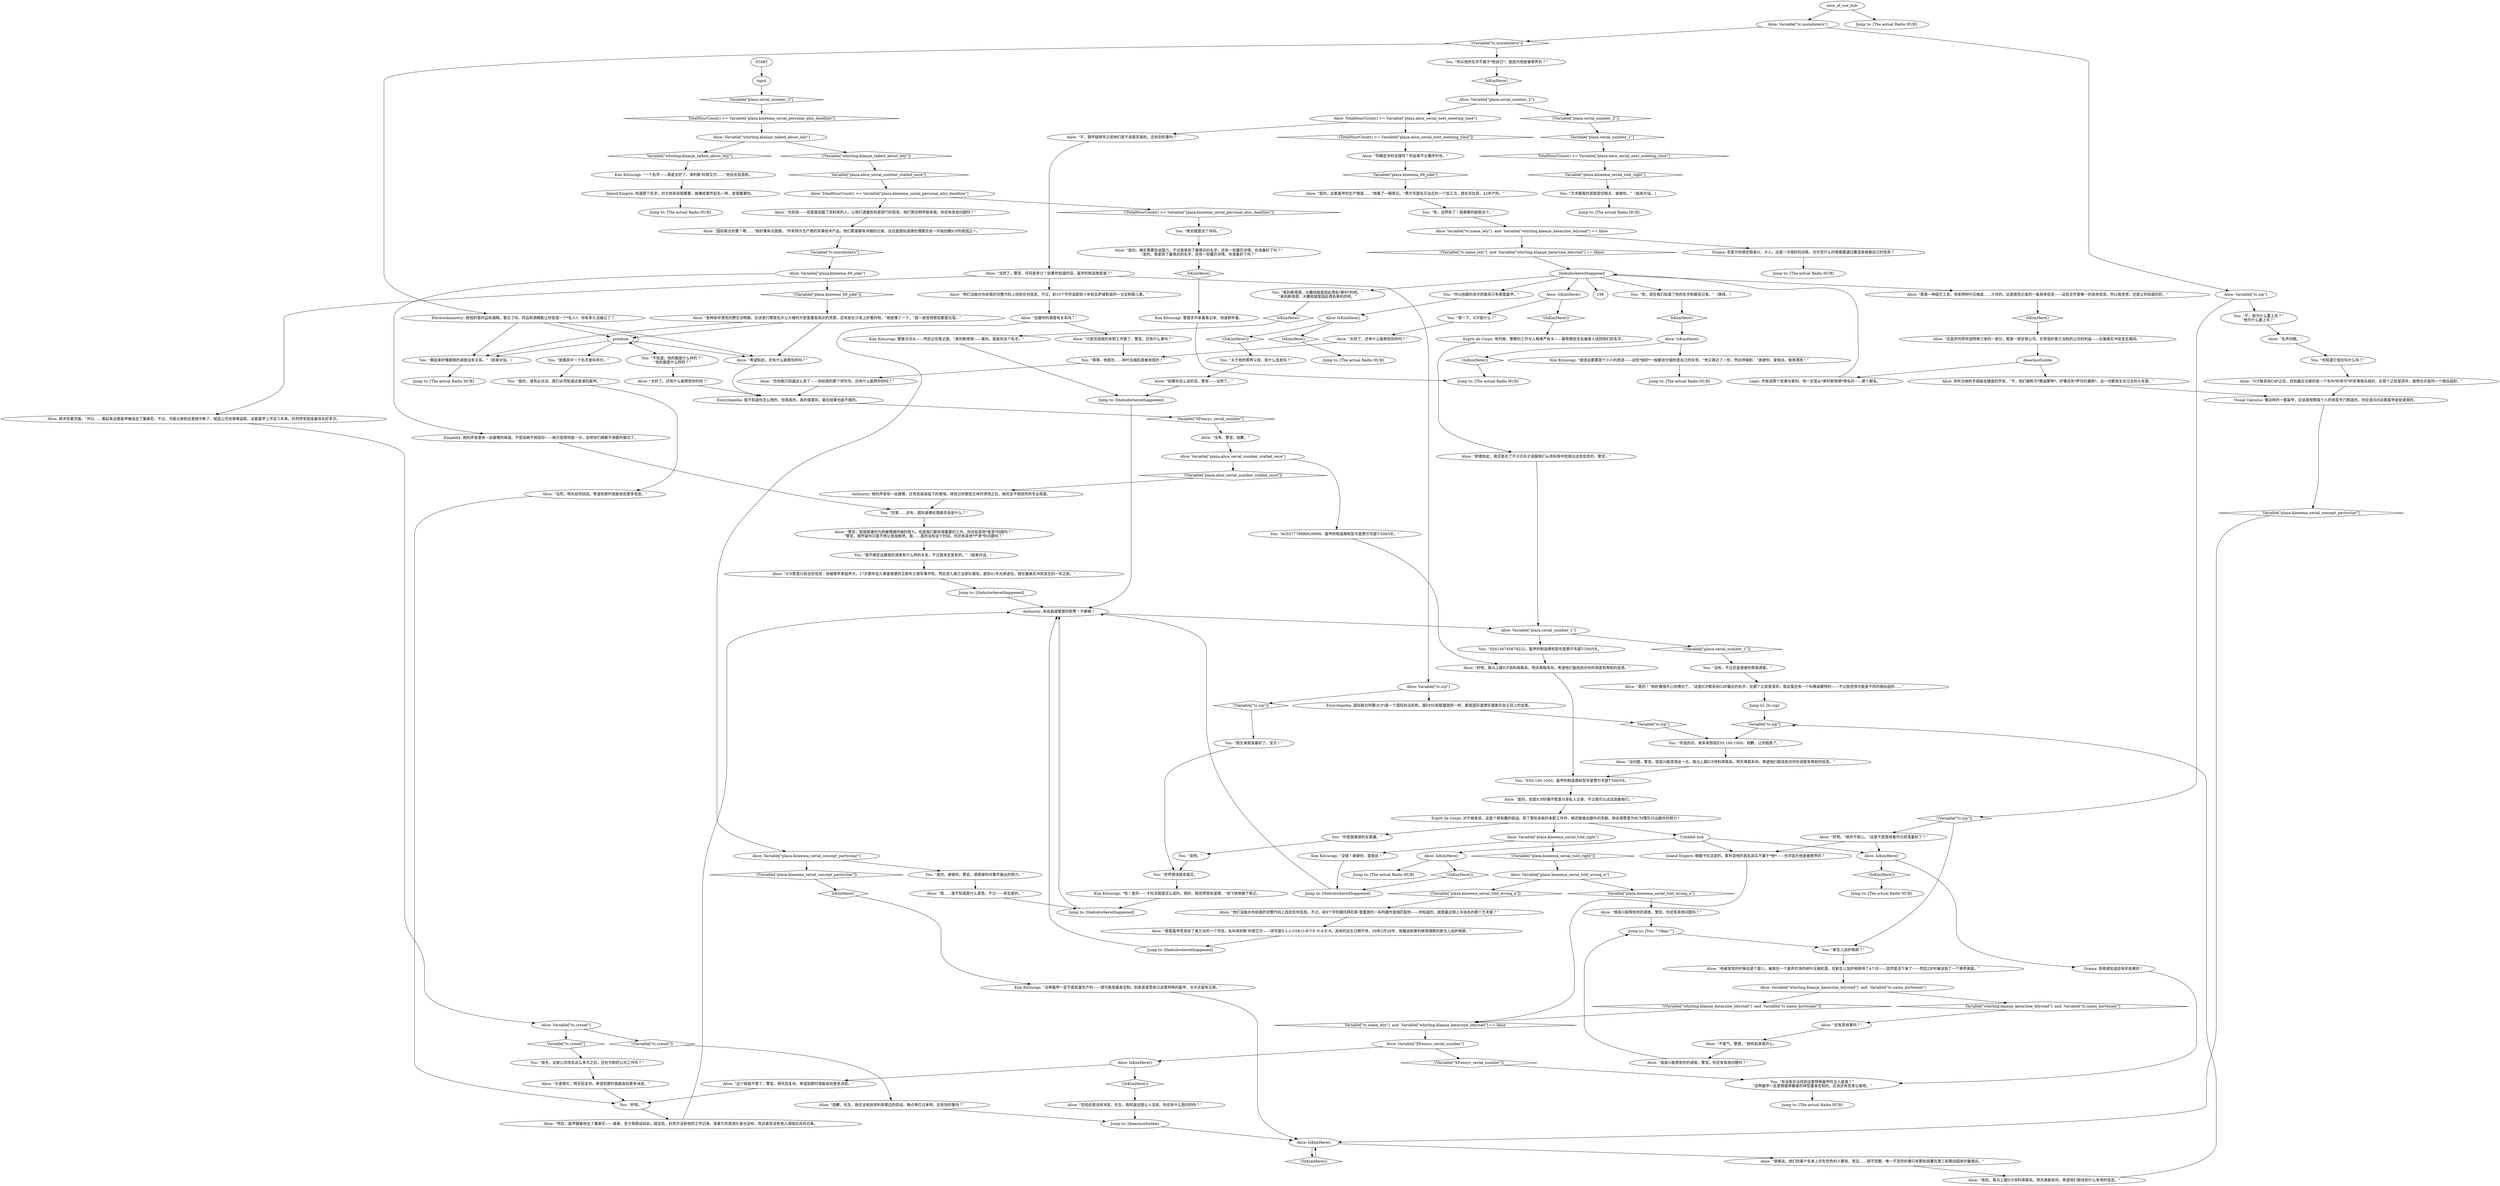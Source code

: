 # KINEEMA / SERIAL NUMBER
# 1. Ask Alice to run the serial number you got from the boot.
#2. Come back the next day to get results and ask for Alice to try to get more personal info on the mercenary (finish task to run serial number, gain task to get personal info from serial number).
#3. Come back the next day to get personal info (finish task to get personal info from serial number).
# ==================================================
digraph G {
	  0 [label="START"];
	  1 [label="input"];
	  2 [label="Alice: Variable[\"whirling.klaasje_talked_about_lely\"]"];
	  3 [label="Variable[\"whirling.klaasje_talked_about_lely\"]", shape=diamond];
	  4 [label="!(Variable[\"whirling.klaasje_talked_about_lely\"])", shape=diamond];
	  5 [label="Alice: “没问题，警官。很高兴能澄清这一点。我马上跟ICP资料库联系。明天再联系你。希望他们能找到对你的调查有帮助的信息。”"];
	  6 [label="Alice: “警官，我很感激你为舒缓情绪所做的努力，但是我们都有很重要的工作。你还有其他*紧急*问题吗？”\n“警官，我怀疑你只是不想让我挂断吧，我……真的没有这个时间。你还有其他*严肃*的问题吗？”"];
	  7 [label="You: “看起来好像跟我的调查没有关系。”（结束对话。）"];
	  8 [label="Visual Calculus: 像这样的一套盔甲，应该是按照某个人的体型专门制造的。你应该问问这套盔甲是给谁穿的。"];
	  9 [label="Alice: “当然。明天给你回话。希望到那时我能收到更多信息。”"];
	  10 [label="Esprit de Corps: 对于她来说，这是个很有趣的挑战。除了那些呆板的本职工作外，她还能做出额外的贡献。她会很愿意为RCM警队付出额外的努力！"];
	  11 [label="You: “莱利斯塔德，大概他就是因此得名*莱利*的吧。”\n“莱利斯塔德，大概他就是因此得名莱利的吧。”"];
	  12 [label="Encyclopedia: 我不知道你怎么想的，但我真的，真的很喜欢。最后结果也挺不错的。"];
	  13 [label="Kim Kitsuragi: 警督手中拿着笔记本，倾身聆听着。"];
	  14 [label="You: “所以他跟科奈尔的联系只有那套盔甲。”"];
	  15 [label="Alice: IsKimHere()"];
	  16 [label="IsKimHere()", shape=diamond];
	  17 [label="!(IsKimHere())", shape=diamond];
	  18 [label="You: “呃，现在我们知道了他的名字和服役记录。”（继续。）"];
	  19 [label="Alice: Variable[\"plaza.kineema_serial_told_wrong_a\"]"];
	  20 [label="Variable[\"plaza.kineema_serial_told_wrong_a\"]", shape=diamond];
	  21 [label="!(Variable[\"plaza.kineema_serial_told_wrong_a\"])", shape=diamond];
	  22 [label="Alice: Variable[\"tc.crenel\"]"];
	  23 [label="Variable[\"tc.crenel\"]", shape=diamond];
	  24 [label="!(Variable[\"tc.crenel\"])", shape=diamond];
	  25 [label="Alice: “ICP联系到CdP之后，找到最近注册的是一个名叫*科奈尔*的军事佣兵组织。在那个之前是深井。我想也许是同一个佣兵组织。”"];
	  26 [label="Alice: “他被发现的时候还是个婴儿，被放在一个废弃农场的树叶压缩机里。在新生儿加护病房待了4个月——显然是活下来了——然后2岁时被送到了一个寄养家庭。”"];
	  27 [label="Kim Kitsuragi: 警督点点头——然后记在笔记里。“莱利斯塔德——莱利。我喜欢这个名字。”"];
	  28 [label="Jump to: [thehubwhereithappened]"];
	  29 [label="Jump to: [thehubwhereithappened]"];
	  30 [label="Alice: “他们没能在你给我的完整代码上找到任何信息。不过，前8个字符跟托拜厄斯·普雷恩的一系列画作是相匹配的——你知道的，就是最近刚上吊自杀的那个艺术家？”"];
	  31 [label="Alice: “这跟你的调查有关系吗？”"];
	  32 [label="Jump to: [The actual Radio HUB]"];
	  33 [label="You: “不知道，他的画是什么样的？”\n“他的画是什么样的？”"];
	  34 [label="Alice: “名声问题。”"];
	  35 [label="Kim Kitsuragi: “这种盔甲一定不是批量生产的——很可能是量身定制。到底是谁签收过这套特殊的盔甲，也许还留有记录。”"];
	  36 [label="Alice: Variable[\"whirling.klaasje_katarzine_lelystad\"]  and  Variable[\"tc.name_kortenaer\"]"];
	  37 [label="Variable[\"whirling.klaasje_katarzine_lelystad\"]  and  Variable[\"tc.name_kortenaer\"]", shape=diamond];
	  38 [label="!(Variable[\"whirling.klaasje_katarzine_lelystad\"]  and  Variable[\"tc.name_kortenaer\"])", shape=diamond];
	  39 [label="Jump to: [thehubwhereithappened]"];
	  40 [label="Inland Empire: 知道那个名字。对与他来说很重要。就像给案件起名一样，是很重要的。"];
	  41 [label="ease_of_use_hub"];
	  42 [label="You: “厉害……还有，国际道德伦理委员会是什么？”"];
	  43 [label="Electrochemistry: 她指的是药品和酒精。看见了吗，药品和酒精能让你变成一个*名人*。你有多久没碰过了？"];
	  44 [label="You: “你知道它现在叫什么吗？”"];
	  45 [label="Alice: “抱歉，先生。我还没收到资料库那边的回话。晚点再打过来吧。还有别的事吗？”"];
	  46 [label="Authority: 她的声音有一丝疲倦，还有些居高临下的意味。体验过你那些乏味的诱饵之后，她完全不相信你的专业程度。"];
	  47 [label="Alice: “是的。这套盔甲的生产商是……”她看了一眼笔记。“费尔韦瑟在贝当古的一个加工点，就在苏拉菲，42年产的。”"];
	  48 [label="You: “艺术跟我的调查密切相关。谢谢你。”（结束对话。）"];
	  49 [label="prenhub"];
	  50 [label="Alice: “那套盔甲签发给了奥兰治的一个市民，名叫埃利斯·科顿艾尔——拼写是E-L-L-I-SK-O-R-T-E-N-A-E-R。具体的出生日期不祥。09年2月28号，他被送到莱利斯塔德郡的新生儿加护病房。”"];
	  51 [label="You: “世界很快就会毁灭。”"];
	  52 [label="Alice: IsKimHere()"];
	  53 [label="IsKimHere()", shape=diamond];
	  54 [label="!(IsKimHere())", shape=diamond];
	  55 [label="Jump to: [The actual Radio HUB]"];
	  56 [label="Jump to: [diearmorhubbe]"];
	  57 [label="Alice: “收到。我马上跟ICP资料库联系。明天再联系你。希望他们能找到什么有用的信息。”"];
	  58 [label="Alice: “是的，但是ICP好像不愿意分享私人记录。不过我可以试试说服他们。”"];
	  59 [label="Jump to: [The actual Radio HUB]"];
	  60 [label="Alice: “不客气，警督。”她听起来很开心。"];
	  61 [label="Jump to: [The actual Radio HUB]"];
	  62 [label="You: “我不确定这跟我的调查有什么样的关系，不过我肯定是有的。”（结束对话。）"];
	  63 [label="Alice: “希望如此。还有什么能帮你的吗？”"];
	  64 [label="Alice: “ICP那里只有这些信息：他被寄养家庭养大，17岁那年加入弗里德堡的艾斯布兰德军事学院，然后进入奥兰治部队服役，直到41年光荣退伍，就在塞美尼冲突发生的一年之前。”"];
	  65 [label="thehubwhereithappened"];
	  66 [label="Authority: 来自曷城警督的称赞！不赖嘛！"];
	  67 [label="Alice: “很高兴能帮到你的调查，警官。你还有其他问题吗？”"];
	  68 [label="Jump to: [The actual Radio HUB]"];
	  69 [label="Alice: “当然了，警官。号码是多少？如果你知道的话，盔甲的制造商是谁？”"];
	  70 [label="You: “没有，不过还是谢谢你帮我调查。”"];
	  71 [label="Alice: “只是完成我的本职工作罢了，警官。还有什么事吗？”"];
	  72 [label="Alice: “是的！”她好像很开心你猜对了。“这是ICP联系到CdP最近的名字。在那个之前是深井。我这里还有一个叫赛迪蒙特的——不过我觉得可能是不同的佣兵组织……”"];
	  73 [label="You: “是的，请务必试试。我们必须知道这是谁的盔甲。”"];
	  74 [label="Alice: Variable[\"plaza.kineema_serial_told_right\"]"];
	  75 [label="Variable[\"plaza.kineema_serial_told_right\"]", shape=diamond];
	  76 [label="!(Variable[\"plaza.kineema_serial_told_right\"])", shape=diamond];
	  77 [label="Kim Kitsuragi: “没错！谢谢你，爱丽丝！”"];
	  78 [label="Alice: “这是药剂师军团特殊订单的一部分，那是一家安保公司，负责保护奥兰治制药公司的利益——在塞美尼冲突发生期间。”"];
	  79 [label="You: “有，当然有了！我需要的就是这个。”"];
	  80 [label="Alice: Variable[\"plaza.kineema_serial_concept_particular\"]"];
	  81 [label="Variable[\"plaza.kineema_serial_concept_particular\"]", shape=diamond];
	  82 [label="!(Variable[\"plaza.kineema_serial_concept_particular\"])", shape=diamond];
	  83 [label="You: “是的，谢谢你，警官。很感谢你对案件做出的努力。”"];
	  84 [label="You: “你是我美丽的女英雄。”"];
	  85 [label="Untitled hub"];
	  86 [label="Jump to: [The actual Radio HUB]"];
	  87 [label="You: “你说的对。我本来想说E50.100.1000。抱歉，让你困惑了。”"];
	  88 [label="Alice: Variable[\"tc.moralintern\"]"];
	  89 [label="Variable[\"tc.moralintern\"]", shape=diamond];
	  90 [label="!(Variable[\"tc.moralintern\"])", shape=diamond];
	  91 [label="Alice: Variable[\"tc.icp\"]"];
	  92 [label="Variable[\"tc.icp\"]", shape=diamond];
	  93 [label="!(Variable[\"tc.icp\"])", shape=diamond];
	  94 [label="You: “不，他为什么要上吊？”\n“他为什么要上吊？”"];
	  95 [label="You: “我猜其中一个名字是科奈尔。”"];
	  96 [label="You: “首先，这家公司改名这么多次之后，还在为制药公司工作吗？”"];
	  97 [label="Alice: 你听见她的手指敲击键盘的声音。“不，他们被称为*赛迪蒙特*。好像还有*萨玛托塞斯*。这一切都发生在过去的九年里。”"];
	  98 [label="Jump to: [tc.icp]"];
	  99 [label="You: “E50.100.1000。盔甲的制造商和型号是费尔韦瑟T-500/VE。”"];
	  100 [label="Alice: “他们没能在你给我的完整代码上找到任何信息。不过，前10个字符追踪到十年前瓦萨城制造的一台定制婴儿車。”"];
	  101 [label="Alice: “很高兴能帮到你的调查，警官。你还有其他问题吗？”"];
	  102 [label="Alice: “即便如此，我还是花了不少功夫才说服他们从资料库中检索出这些信息的，警官。”"];
	  103 [label="You: “关于他的寄养父母，有什么信息吗？”"];
	  104 [label="Alice: IsKimHere()"];
	  105 [label="IsKimHere()", shape=diamond];
	  106 [label="!(IsKimHere())", shape=diamond];
	  107 [label="You: “等一下，ICP是什么？”"];
	  108 [label="Alice: “好吧。”她并不担心。“这是不是意味着你已经准备好了？”"];
	  109 [label="Kim Kitsuragi: “哈！是的——卡拉洁就是这么说的。很好。我觉得很有道理。”他飞快地做下笔记。"];
	  110 [label="Alice: Variable[\"plaza.serial_number_2\"]"];
	  111 [label="Variable[\"plaza.serial_number_2\"]", shape=diamond];
	  112 [label="!(Variable[\"plaza.serial_number_2\"])", shape=diamond];
	  113 [label="Alice: TotalHourCount() >= Variable[\"plaza.alice_serial_next_meeting_time\"]"];
	  114 [label="TotalHourCount() >= Variable[\"plaza.alice_serial_next_meeting_time\"]", shape=diamond];
	  115 [label="!(TotalHourCount() >= Variable[\"plaza.alice_serial_next_meeting_time\"])", shape=diamond];
	  116 [label="Alice: “不，我怀疑明早之前他们是不会联系我的。还有别的事吗？”"];
	  117 [label="Alice: “你确定号码没错吗？听起来不太像序列号。”"];
	  118 [label="Alice: “好吧，我马上跟ICP资料库联系。明天再联系你。希望他们能找到对你的调查有帮助的信息。”"];
	  119 [label="Alice: “是的。确实需要些说服力，不过我拿到了雇佣兵的名字，还有一些履历详情。你准备好了吗？”\n“是的。我拿到了雇佣兵的名字，还有一些履历详情。你准备好了吗？”"];
	  120 [label="Kim Kitsuragi: “一个名字——真是太好了。埃利斯·科顿艾尔……”他自言自语到。"];
	  121 [label="Alice: IsKimHere()"];
	  122 [label="IsKimHere()", shape=diamond];
	  123 [label="!(IsKimHere())", shape=diamond];
	  124 [label="Kim Kitsuragi: “就连这都算是个小小的奇迹——这些*组织*一般都会仔细检查自己的存货。”他又靠近了一些，然后呼喊到：“谢谢你，爱丽丝。做得漂亮！”"];
	  125 [label="Jump to: [The actual Radio HUB]"];
	  126 [label="Alice: Variable[\"plaza.kineema_69_joke\"]"];
	  127 [label="Variable[\"plaza.kineema_69_joke\"]", shape=diamond];
	  128 [label="!(Variable[\"plaza.kineema_69_joke\"])", shape=diamond];
	  129 [label="Empathy: 她的声音里有一丝疲倦的味道。不是说她不相信你——她只是想彻底一点，这样你们俩都不用额外做功了。"];
	  130 [label="Alice: “各种各样漂亮的野生动物画，应该是打算放在办公大楼的大堂里激发观众的灵感，还有放在沙发上好看的吧。”她犹豫了一下。“我一直觉得那些都是垃圾。”"];
	  131 [label="Alice: “太好了。还有什么能帮到你的吗？”"];
	  132 [label="Jump to: [The actual Radio HUB]"];
	  133 [label="You: “好吧。”"];
	  134 [label="You: “新生儿加护病房？”"];
	  135 [label="Jump to: [thehubwhereithappened]"];
	  136 [label="Alice: Variable[\"plaza.serial_number_1\"]"];
	  137 [label="Variable[\"plaza.serial_number_1\"]", shape=diamond];
	  138 [label="!(Variable[\"plaza.serial_number_1\"])", shape=diamond];
	  139 [label="You: “X54156745678222。盔甲的制造商和型号是费尔韦瑟T-500/VE。”"];
	  140 [label="Alice: Variable[\"tc.icp\"]"];
	  141 [label="Variable[\"tc.icp\"]", shape=diamond];
	  142 [label="!(Variable[\"tc.icp\"])", shape=diamond];
	  143 [label="Encyclopedia: 国际联合刑警(ICP)是一个国际执法机构，跟EPIS和联盟政府一样，都是国际道德伦理委员会王冠上的宝珠。"];
	  144 [label="You: “我生来就准备好了，宝贝！”"];
	  145 [label="Inland Empire: 根据卡拉洁说的，莱利说他的真名其实不属于*他*——也许因为他是被寄养的？"];
	  146 [label="Alice: “还有其他事吗？”"];
	  147 [label="Alice: “然后，盔甲跟着他去了塞美尼——或者，至少我假设如此。就这些。科奈尔没有他的工作记录。或者它的其他化身也没有。而且甚至没有他入境瑞瓦肖的记录。"];
	  148 [label="Jump to: [thehubwhereithappened]"];
	  149 [label="Alice: Variable[\"plaza.alice_serial_number_stalled_once\"]"];
	  150 [label="Variable[\"plaza.alice_serial_number_stalled_once\"]", shape=diamond];
	  151 [label="!(Variable[\"plaza.alice_serial_number_stalled_once\"])", shape=diamond];
	  152 [label="You: “AO5577789RHG9999。盔甲的制造商和型号是费尔韦瑟T-500/VE。”"];
	  153 [label="Alice: 她浏览着页面。“所以……看起来这套盔甲被送去了塞美尼。不过，书面记录到这里就中断了。就连公司也很难追踪。这套盔甲上市这几年来，药剂师军团连着改名好多次。"];
	  154 [label="diearmorhubbe"];
	  155 [label="Alice: IsKimHere()"];
	  156 [label="IsKimHere()", shape=diamond];
	  157 [label="!(IsKimHere())", shape=diamond];
	  158 [label="Alice: “很难说。他们的客户名单上形形色色的人都有。而且……很不完整。唯一不变的好像只有那些部署在第三和第四国家的雇佣兵。”"];
	  159 [label="Alice: “乐意帮忙。明天回复你。希望到那时我能收到更多消息。”"];
	  160 [label="Alice: “我……我不知道是什么意思。不过——肯定是的。”"];
	  161 [label="Alice: “恐怕还是没有消息，先生。我知道这很让人沮丧。你还有什么想问的吗？”"];
	  162 [label="Alice: TotalHourCount() >= Variable[\"plaza.kineema_serial_personal_aliiz_deadline\"]"];
	  163 [label="TotalHourCount() >= Variable[\"plaza.kineema_serial_personal_aliiz_deadline\"]", shape=diamond];
	  164 [label="!(TotalHourCount() >= Variable[\"plaza.kineema_serial_personal_aliiz_deadline\"])", shape=diamond];
	  165 [label="Alice: “先别急——但是我说服了资料库的人，让他们透露些机密部门的信息。他们答应明早联系我。你还有其他问题吗？”"];
	  166 [label="You: “绝对就是这个号码。”"];
	  167 [label="Jump to: [The actual Radio HUB]"];
	  168 [label="You: “有没有办法找到这套特殊盔甲的主人是谁？”\n“这种盔甲一定是根据穿戴者的体型量身定制的。应该还有签发记录吧。”"];
	  169 [label="Logic: 乔斯说那个死者叫莱利。他一定是从*莱利斯塔德*得名的——那个郡名。"];
	  170 [label="Alice: Variable[\"XP.encyc_serial_number\"]"];
	  171 [label="Variable[\"XP.encyc_serial_number\"]", shape=diamond];
	  172 [label="!(Variable[\"XP.encyc_serial_number\"])", shape=diamond];
	  173 [label="Alice: IsKimHere()"];
	  174 [label="IsKimHere()", shape=diamond];
	  175 [label="!(IsKimHere())", shape=diamond];
	  176 [label="Alice: “这个我就不管了，警官。明天回复你。希望到那时我能收到更多消息。”"];
	  177 [label="You: “说吧。”"];
	  178 [label="Alice: IsKimHere()"];
	  179 [label="IsKimHere()", shape=diamond];
	  180 [label="!(IsKimHere())", shape=diamond];
	  181 [label="Drama: 吾辈就知道会有好结果的！"];
	  182 [label="Alice: “没有，警官。抱歉。”"];
	  183 [label="Alice: “如果你这么说的话，警官——当然了。”"];
	  184 [label="Esprit de Corps: 有时候，警察的工作与人格尊严有关——要帮那些无名被害人找回他们的名字。"];
	  185 [label="Jump to: [The actual Radio HUB]"];
	  186 [label="Alice: “国际联合刑警？嗯……”她好像有点困惑。“所有特许生产商的军事技术产品，他们那里都有详细的记录。这也是国际道德伦理委员会一开始创建ICP的原因之一。”"];
	  187 [label="Alice: “太好了。还有什么能帮到你的吗？”"];
	  188 [label="Alice: Variable[\"tc.name_lely\"]  and  Variable[\"whirling.klaasje_katarzine_lelystad\"] == false"];
	  189 [label="Variable[\"tc.name_lely\"]  and  Variable[\"whirling.klaasje_katarzine_lelystad\"] == false", shape=diamond];
	  190 [label="!(Variable[\"tc.name_lely\"]  and  Variable[\"whirling.klaasje_katarzine_lelystad\"] == false)", shape=diamond];
	  191 [label="Drama: 吾辈为你感到很高兴，大人。这是一次很好的训练。也许您什么时候需要通过撒谎来挽救自己的性命？"];
	  192 [label="You: “等等，他是在……树叶压缩机里被发现的？”"];
	  193 [label="Alice: “那是一种园艺工具，用来把树叶压缩成……方块的。这是医院记录的一条具体信息——这些文件里唯一的具体信息。所以我觉得，还是让你知道的好。”"];
	  194 [label="Alice: “恐怕我只知道这么多了——你给我的那个序列号。还有什么能帮你的吗？”"];
	  195 [label="Jump to: [The actual Radio HUB]"];
	  196 [label="Jump to: [You: \"\"Okay.\"\"]"];
	  197 [label="You: “所以他的名字不属于*他自己*，是因为他是被寄养的？”"];
	  0 -> 1
	  1 -> 111
	  2 -> 3
	  2 -> 4
	  3 -> 120
	  4 -> 150
	  5 -> 99
	  6 -> 62
	  7 -> 195
	  8 -> 81
	  9 -> 133
	  10 -> 74
	  10 -> 84
	  10 -> 85
	  11 -> 105
	  12 -> 171
	  13 -> 86
	  14 -> 15
	  15 -> 16
	  15 -> 17
	  16 -> 125
	  17 -> 103
	  18 -> 179
	  19 -> 20
	  19 -> 21
	  20 -> 101
	  21 -> 30
	  22 -> 24
	  22 -> 23
	  23 -> 96
	  24 -> 45
	  25 -> 8
	  26 -> 36
	  27 -> 28
	  28 -> 66
	  29 -> 66
	  30 -> 50
	  31 -> 80
	  31 -> 71
	  33 -> 131
	  34 -> 44
	  35 -> 155
	  36 -> 37
	  36 -> 38
	  37 -> 146
	  38 -> 189
	  39 -> 66
	  40 -> 185
	  41 -> 88
	  41 -> 167
	  42 -> 6
	  43 -> 49
	  43 -> 63
	  43 -> 7
	  44 -> 25
	  45 -> 56
	  46 -> 42
	  47 -> 79
	  48 -> 132
	  49 -> 33
	  49 -> 7
	  49 -> 49
	  49 -> 95
	  49 -> 63
	  50 -> 135
	  51 -> 109
	  52 -> 54
	  52 -> 55
	  53 -> 78
	  54 -> 29
	  56 -> 155
	  57 -> 141
	  58 -> 10
	  60 -> 67
	  62 -> 64
	  63 -> 12
	  64 -> 148
	  65 -> 193
	  65 -> 198
	  65 -> 104
	  65 -> 11
	  65 -> 14
	  65 -> 18
	  66 -> 136
	  67 -> 196
	  69 -> 140
	  69 -> 153
	  69 -> 100
	  70 -> 72
	  71 -> 192
	  72 -> 98
	  73 -> 9
	  74 -> 76
	  74 -> 77
	  75 -> 48
	  76 -> 19
	  77 -> 29
	  78 -> 154
	  79 -> 188
	  80 -> 82
	  80 -> 83
	  81 -> 155
	  82 -> 156
	  83 -> 160
	  84 -> 177
	  85 -> 145
	  85 -> 178
	  85 -> 52
	  87 -> 5
	  88 -> 90
	  88 -> 91
	  89 -> 126
	  90 -> 43
	  90 -> 197
	  91 -> 93
	  91 -> 94
	  92 -> 87
	  93 -> 108
	  93 -> 134
	  94 -> 34
	  95 -> 73
	  96 -> 159
	  97 -> 8
	  98 -> 141
	  99 -> 58
	  100 -> 31
	  101 -> 196
	  102 -> 136
	  103 -> 183
	  104 -> 106
	  104 -> 107
	  105 -> 27
	  106 -> 184
	  107 -> 187
	  108 -> 145
	  108 -> 178
	  109 -> 39
	  110 -> 112
	  110 -> 113
	  111 -> 163
	  112 -> 137
	  113 -> 115
	  113 -> 116
	  114 -> 75
	  115 -> 117
	  116 -> 69
	  117 -> 127
	  118 -> 99
	  119 -> 122
	  120 -> 40
	  121 -> 123
	  121 -> 124
	  122 -> 13
	  123 -> 86
	  124 -> 61
	  126 -> 128
	  126 -> 129
	  127 -> 47
	  128 -> 130
	  129 -> 42
	  130 -> 49
	  130 -> 63
	  130 -> 7
	  131 -> 12
	  133 -> 147
	  134 -> 26
	  135 -> 66
	  136 -> 138
	  136 -> 139
	  137 -> 114
	  138 -> 70
	  139 -> 118
	  140 -> 142
	  140 -> 143
	  141 -> 87
	  142 -> 144
	  143 -> 92
	  144 -> 51
	  145 -> 189
	  146 -> 60
	  147 -> 66
	  148 -> 66
	  149 -> 152
	  149 -> 151
	  150 -> 162
	  151 -> 46
	  152 -> 118
	  153 -> 22
	  154 -> 97
	  154 -> 169
	  155 -> 157
	  155 -> 158
	  156 -> 35
	  157 -> 155
	  158 -> 57
	  159 -> 133
	  160 -> 39
	  161 -> 56
	  162 -> 164
	  162 -> 165
	  163 -> 2
	  164 -> 166
	  165 -> 186
	  166 -> 119
	  168 -> 59
	  169 -> 65
	  170 -> 172
	  170 -> 173
	  171 -> 182
	  172 -> 168
	  173 -> 176
	  173 -> 175
	  174 -> 110
	  175 -> 161
	  176 -> 133
	  177 -> 51
	  178 -> 180
	  178 -> 181
	  179 -> 121
	  180 -> 68
	  181 -> 168
	  182 -> 149
	  183 -> 28
	  184 -> 102
	  186 -> 89
	  187 -> 192
	  188 -> 190
	  188 -> 191
	  189 -> 170
	  190 -> 65
	  191 -> 32
	  192 -> 194
	  193 -> 53
	  194 -> 12
	  196 -> 134
	  197 -> 174
}

